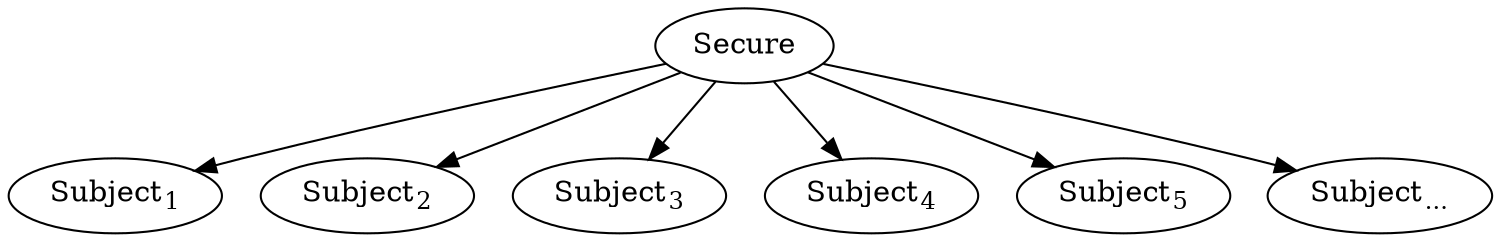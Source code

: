 digraph G {
    Subject1 [label=<Subject<SUB>1</SUB>>];
    Subject2 [label=<Subject<SUB>2</SUB>>];
    Subject3 [label=<Subject<SUB>3</SUB>>];
    Subject4 [label=<Subject<SUB>4</SUB>>];
    Subject5 [label=<Subject<SUB>5</SUB>>];
    Subject6 [label=<Subject<SUB>...</SUB>>];
    Secure -> Subject1;
    Secure -> Subject2;
    Secure -> Subject3;
    Secure -> Subject4;
    Secure -> Subject5;
    Secure -> Subject6;
}